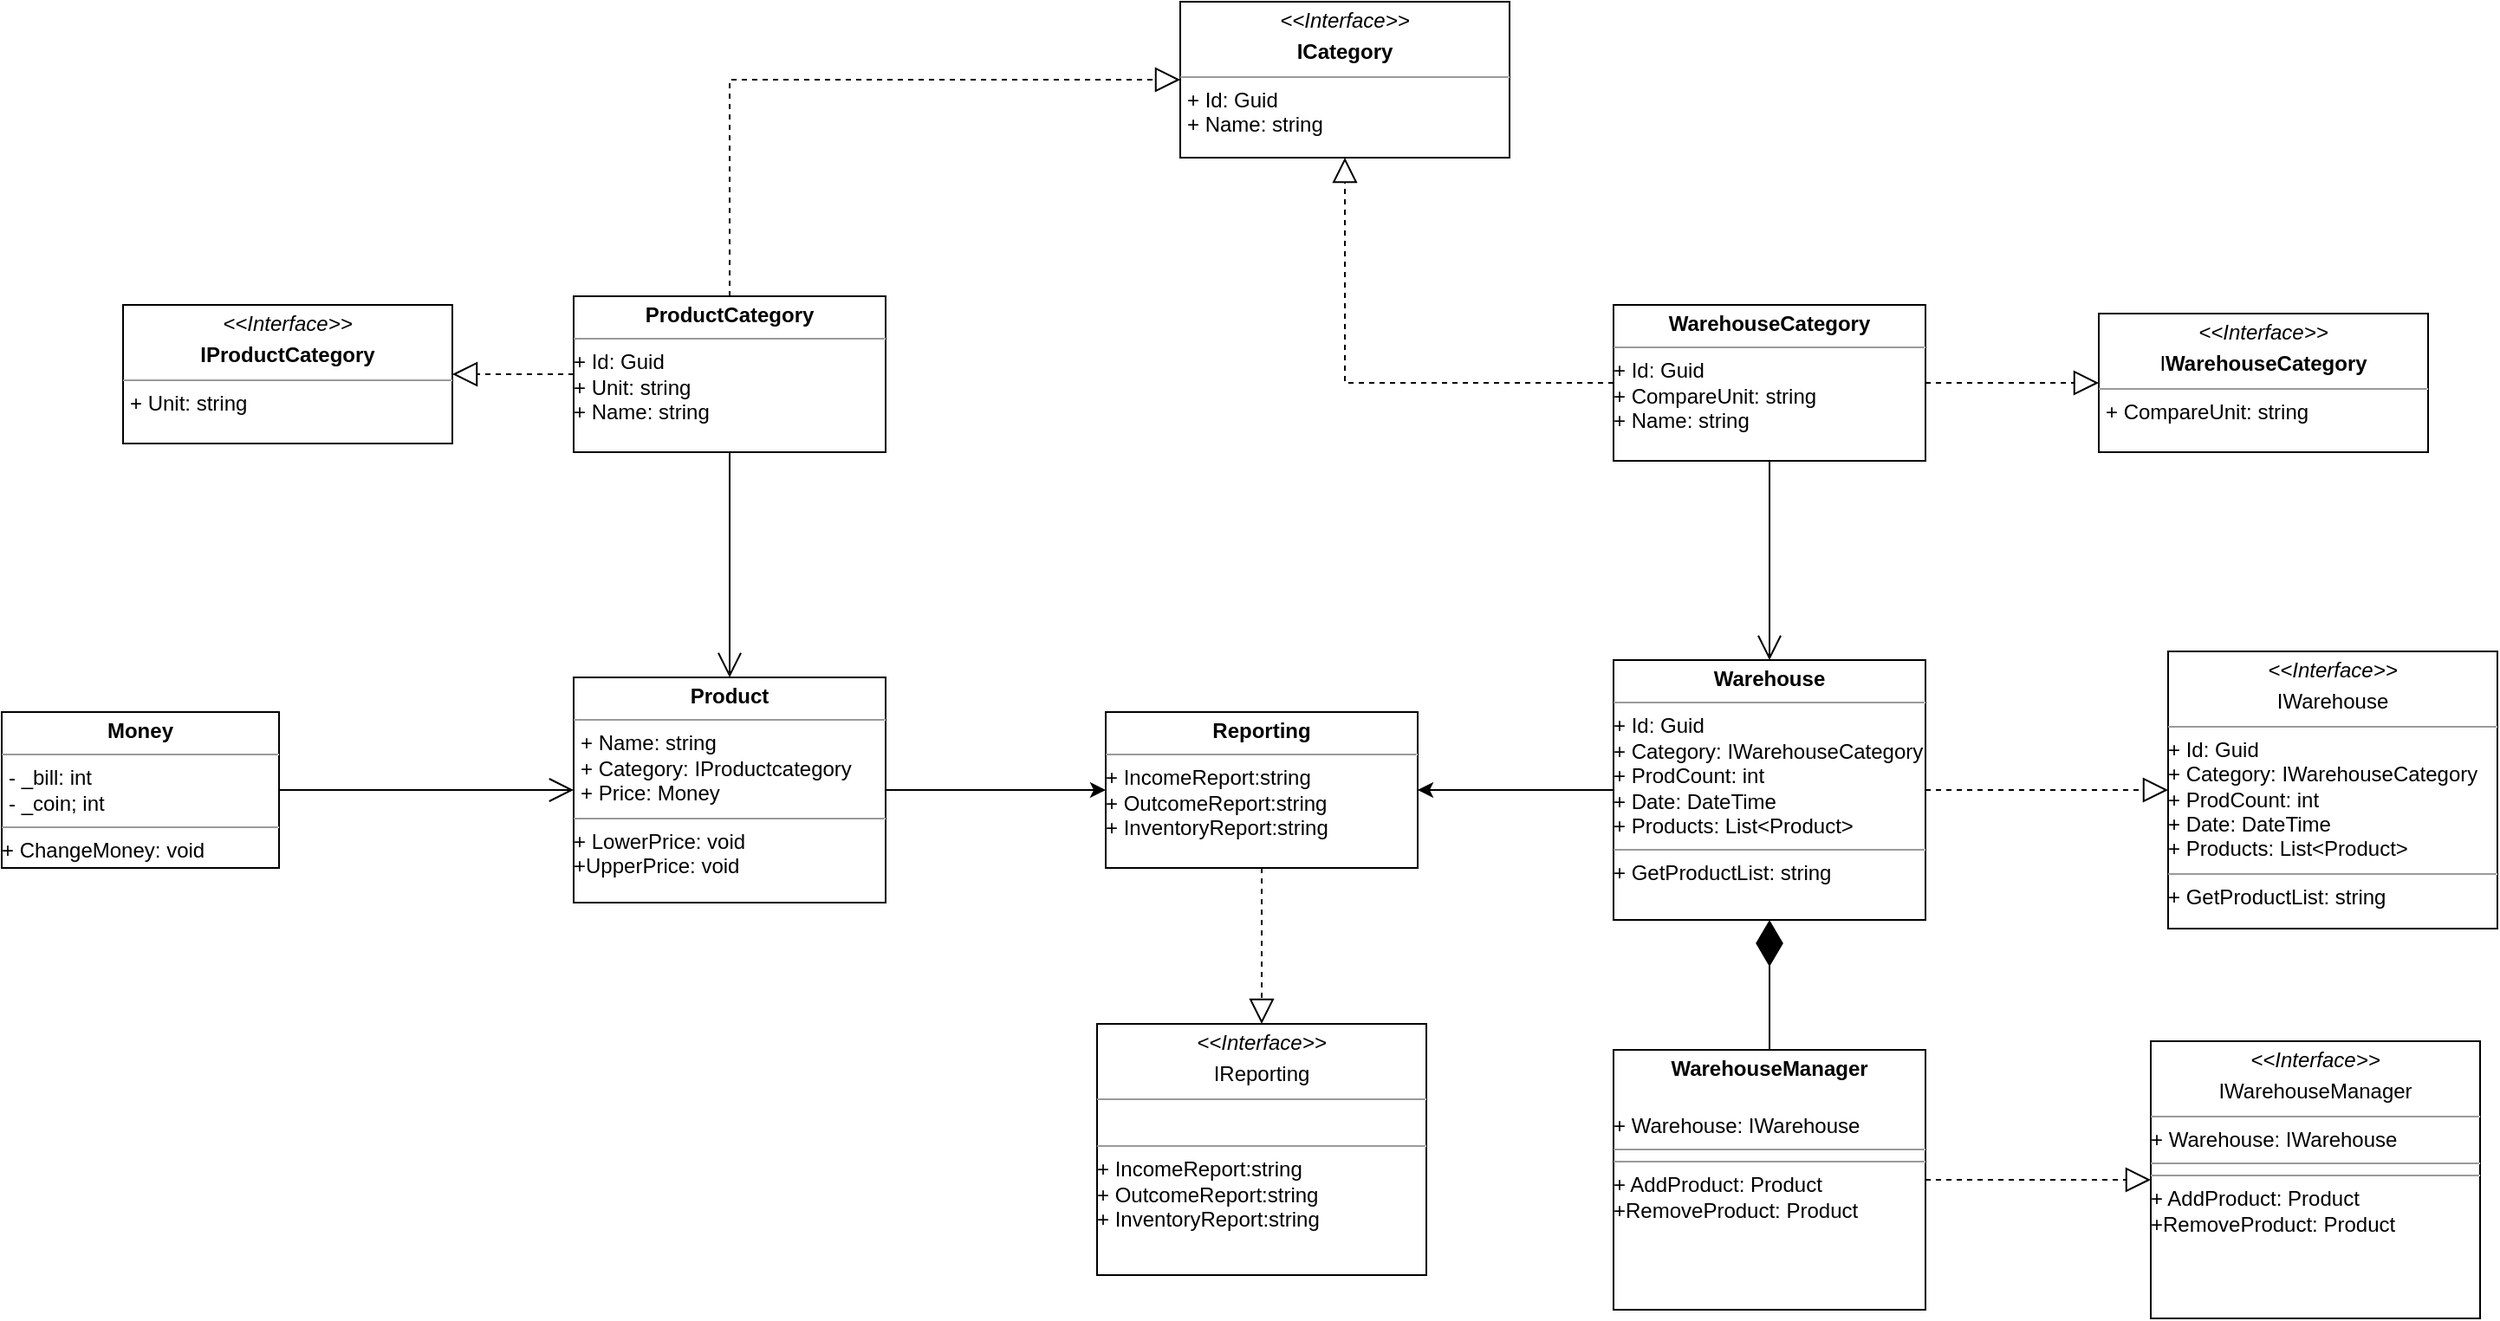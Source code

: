 <mxfile version="21.3.7" type="device">
  <diagram name="Сторінка-1" id="qH8nzaTYc7AD_rEBpv4Q">
    <mxGraphModel dx="2607" dy="2444" grid="1" gridSize="10" guides="1" tooltips="1" connect="1" arrows="1" fold="1" page="1" pageScale="1" pageWidth="827" pageHeight="1169" math="0" shadow="0">
      <root>
        <mxCell id="0" />
        <mxCell id="1" parent="0" />
        <mxCell id="cShfKlVNFVLjyt7FNocE-6" value="&lt;p style=&quot;margin:0px;margin-top:4px;text-align:center;&quot;&gt;&lt;b&gt;Money&lt;/b&gt;&lt;/p&gt;&lt;hr size=&quot;1&quot;&gt;&lt;p style=&quot;margin:0px;margin-left:4px;&quot;&gt;- _bill: int&lt;/p&gt;&lt;p style=&quot;margin:0px;margin-left:4px;&quot;&gt;- _coin; int&lt;br&gt;&lt;/p&gt;&lt;hr size=&quot;1&quot;&gt;+ ChangeMoney: void" style="verticalAlign=top;align=left;overflow=fill;fontSize=12;fontFamily=Helvetica;html=1;whiteSpace=wrap;" vertex="1" parent="1">
          <mxGeometry x="10" y="250" width="160" height="90" as="geometry" />
        </mxCell>
        <mxCell id="cShfKlVNFVLjyt7FNocE-37" style="edgeStyle=orthogonalEdgeStyle;rounded=0;orthogonalLoop=1;jettySize=auto;html=1;exitX=1;exitY=0.5;exitDx=0;exitDy=0;entryX=0;entryY=0.5;entryDx=0;entryDy=0;" edge="1" parent="1" source="cShfKlVNFVLjyt7FNocE-7" target="cShfKlVNFVLjyt7FNocE-34">
          <mxGeometry relative="1" as="geometry" />
        </mxCell>
        <mxCell id="cShfKlVNFVLjyt7FNocE-7" value="&lt;p style=&quot;margin:0px;margin-top:4px;text-align:center;&quot;&gt;&lt;b&gt;Product&lt;/b&gt;&lt;br&gt;&lt;/p&gt;&lt;hr size=&quot;1&quot;&gt;&lt;p style=&quot;margin:0px;margin-left:4px;&quot;&gt;+ Name: string&lt;br&gt;&lt;/p&gt;&lt;p style=&quot;margin:0px;margin-left:4px;&quot;&gt;+ Category: IProductcategory&lt;/p&gt;&lt;p style=&quot;margin:0px;margin-left:4px;&quot;&gt;+ Price: Money&lt;br&gt;&lt;/p&gt;&lt;hr size=&quot;1&quot;&gt;&lt;div&gt;+ LowerPrice: void&lt;/div&gt;&lt;div&gt;+UpperPrice: void&lt;/div&gt;" style="verticalAlign=top;align=left;overflow=fill;fontSize=12;fontFamily=Helvetica;html=1;whiteSpace=wrap;" vertex="1" parent="1">
          <mxGeometry x="340" y="230" width="180" height="130" as="geometry" />
        </mxCell>
        <mxCell id="cShfKlVNFVLjyt7FNocE-8" value="&lt;p style=&quot;margin:0px;margin-top:4px;text-align:center;&quot;&gt;&lt;b&gt;ProductCategory&lt;/b&gt;&lt;br&gt;&lt;/p&gt;&lt;hr size=&quot;1&quot;&gt;&lt;div&gt;+ Id: Guid&lt;/div&gt;&lt;div&gt;+ Unit: string&lt;/div&gt;&lt;div&gt;+ Name: string&lt;br&gt;&lt;/div&gt;" style="verticalAlign=top;align=left;overflow=fill;fontSize=12;fontFamily=Helvetica;html=1;whiteSpace=wrap;" vertex="1" parent="1">
          <mxGeometry x="340" y="10" width="180" height="90" as="geometry" />
        </mxCell>
        <mxCell id="cShfKlVNFVLjyt7FNocE-9" value="&lt;p style=&quot;margin:0px;margin-top:4px;text-align:center;&quot;&gt;&lt;b&gt;WarehouseCategory&lt;/b&gt;&lt;br&gt;&lt;/p&gt;&lt;hr size=&quot;1&quot;&gt;&lt;div&gt;+ Id: Guid&lt;/div&gt;&lt;div&gt;+ CompareUnit: string&lt;/div&gt;&lt;div&gt;+ Name: string&lt;br&gt;&lt;/div&gt;" style="verticalAlign=top;align=left;overflow=fill;fontSize=12;fontFamily=Helvetica;html=1;whiteSpace=wrap;" vertex="1" parent="1">
          <mxGeometry x="940" y="15" width="180" height="90" as="geometry" />
        </mxCell>
        <mxCell id="cShfKlVNFVLjyt7FNocE-12" value="" style="endArrow=open;endFill=1;endSize=12;html=1;rounded=0;exitX=1;exitY=0.5;exitDx=0;exitDy=0;entryX=0;entryY=0.5;entryDx=0;entryDy=0;" edge="1" parent="1" source="cShfKlVNFVLjyt7FNocE-6" target="cShfKlVNFVLjyt7FNocE-7">
          <mxGeometry width="160" relative="1" as="geometry">
            <mxPoint x="610" y="360" as="sourcePoint" />
            <mxPoint x="770" y="360" as="targetPoint" />
          </mxGeometry>
        </mxCell>
        <mxCell id="cShfKlVNFVLjyt7FNocE-13" value="&lt;p style=&quot;margin:0px;margin-top:4px;text-align:center;&quot;&gt;&lt;i&gt;&amp;lt;&amp;lt;Interface&amp;gt;&amp;gt;&lt;/i&gt;&lt;b&gt;&lt;br&gt;&lt;/b&gt;&lt;/p&gt;&lt;p style=&quot;margin:0px;margin-top:4px;text-align:center;&quot;&gt;&lt;b&gt;IProductCategory&lt;/b&gt;&lt;/p&gt;&lt;hr size=&quot;1&quot;&gt;&lt;p style=&quot;margin:0px;margin-left:4px;&quot;&gt;+ Unit: string&lt;br&gt;&lt;/p&gt;" style="verticalAlign=top;align=left;overflow=fill;fontSize=12;fontFamily=Helvetica;html=1;whiteSpace=wrap;" vertex="1" parent="1">
          <mxGeometry x="80" y="15" width="190" height="80" as="geometry" />
        </mxCell>
        <mxCell id="cShfKlVNFVLjyt7FNocE-14" value="&lt;p style=&quot;margin:0px;margin-top:4px;text-align:center;&quot;&gt;&lt;i&gt;&amp;lt;&amp;lt;Interface&amp;gt;&amp;gt;&lt;/i&gt;&lt;b&gt;&lt;br&gt;&lt;/b&gt;&lt;/p&gt;&lt;p style=&quot;margin:0px;margin-top:4px;text-align:center;&quot;&gt;I&lt;b&gt;WarehouseCategory&lt;/b&gt;&lt;/p&gt;&lt;hr size=&quot;1&quot;&gt;&lt;p style=&quot;margin:0px;margin-left:4px;&quot;&gt;+ CompareUnit: string&lt;br&gt;&lt;/p&gt;" style="verticalAlign=top;align=left;overflow=fill;fontSize=12;fontFamily=Helvetica;html=1;whiteSpace=wrap;" vertex="1" parent="1">
          <mxGeometry x="1220" y="20" width="190" height="80" as="geometry" />
        </mxCell>
        <mxCell id="cShfKlVNFVLjyt7FNocE-15" value="&lt;p style=&quot;margin:0px;margin-top:4px;text-align:center;&quot;&gt;&lt;i&gt;&amp;lt;&amp;lt;Interface&amp;gt;&amp;gt;&lt;/i&gt;&lt;b&gt;&lt;br&gt;&lt;/b&gt;&lt;/p&gt;&lt;p style=&quot;margin:0px;margin-top:4px;text-align:center;&quot;&gt;&lt;b&gt;ICategory&lt;/b&gt;&lt;/p&gt;&lt;hr size=&quot;1&quot;&gt;&lt;p style=&quot;margin:0px;margin-left:4px;&quot;&gt;+ Id: Guid&lt;br&gt;&lt;/p&gt;&lt;p style=&quot;margin:0px;margin-left:4px;&quot;&gt;+ Name: string&lt;br&gt;&lt;/p&gt;" style="verticalAlign=top;align=left;overflow=fill;fontSize=12;fontFamily=Helvetica;html=1;whiteSpace=wrap;" vertex="1" parent="1">
          <mxGeometry x="690" y="-160" width="190" height="90" as="geometry" />
        </mxCell>
        <mxCell id="cShfKlVNFVLjyt7FNocE-16" value="" style="endArrow=block;dashed=1;endFill=0;endSize=12;html=1;rounded=0;exitX=1;exitY=0.5;exitDx=0;exitDy=0;entryX=0;entryY=0.5;entryDx=0;entryDy=0;" edge="1" parent="1" source="cShfKlVNFVLjyt7FNocE-9" target="cShfKlVNFVLjyt7FNocE-14">
          <mxGeometry width="160" relative="1" as="geometry">
            <mxPoint x="890" y="215" as="sourcePoint" />
            <mxPoint x="1050" y="215" as="targetPoint" />
          </mxGeometry>
        </mxCell>
        <mxCell id="cShfKlVNFVLjyt7FNocE-21" value="" style="endArrow=block;dashed=1;endFill=0;endSize=12;html=1;rounded=0;exitX=0;exitY=0.5;exitDx=0;exitDy=0;entryX=0.5;entryY=1;entryDx=0;entryDy=0;" edge="1" parent="1" source="cShfKlVNFVLjyt7FNocE-9" target="cShfKlVNFVLjyt7FNocE-15">
          <mxGeometry width="160" relative="1" as="geometry">
            <mxPoint x="850" y="75" as="sourcePoint" />
            <mxPoint x="950" y="70" as="targetPoint" />
            <Array as="points">
              <mxPoint x="785" y="60" />
            </Array>
          </mxGeometry>
        </mxCell>
        <mxCell id="cShfKlVNFVLjyt7FNocE-22" value="" style="endArrow=block;dashed=1;endFill=0;endSize=12;html=1;rounded=0;exitX=0;exitY=0.5;exitDx=0;exitDy=0;entryX=1;entryY=0.5;entryDx=0;entryDy=0;" edge="1" parent="1" source="cShfKlVNFVLjyt7FNocE-8" target="cShfKlVNFVLjyt7FNocE-13">
          <mxGeometry width="160" relative="1" as="geometry">
            <mxPoint x="610" y="210" as="sourcePoint" />
            <mxPoint x="770" y="210" as="targetPoint" />
          </mxGeometry>
        </mxCell>
        <mxCell id="cShfKlVNFVLjyt7FNocE-23" value="" style="endArrow=block;dashed=1;endFill=0;endSize=12;html=1;rounded=0;exitX=0.5;exitY=0;exitDx=0;exitDy=0;entryX=0;entryY=0.5;entryDx=0;entryDy=0;" edge="1" parent="1" source="cShfKlVNFVLjyt7FNocE-8" target="cShfKlVNFVLjyt7FNocE-15">
          <mxGeometry width="160" relative="1" as="geometry">
            <mxPoint x="350" y="65" as="sourcePoint" />
            <mxPoint x="605" y="-50" as="targetPoint" />
            <Array as="points">
              <mxPoint x="430" y="-115" />
            </Array>
          </mxGeometry>
        </mxCell>
        <mxCell id="cShfKlVNFVLjyt7FNocE-25" value="" style="endArrow=open;endFill=1;endSize=12;html=1;rounded=0;exitX=0.5;exitY=1;exitDx=0;exitDy=0;entryX=0.5;entryY=0;entryDx=0;entryDy=0;" edge="1" parent="1" source="cShfKlVNFVLjyt7FNocE-8" target="cShfKlVNFVLjyt7FNocE-7">
          <mxGeometry width="160" relative="1" as="geometry">
            <mxPoint x="240" y="305" as="sourcePoint" />
            <mxPoint x="334" y="305" as="targetPoint" />
          </mxGeometry>
        </mxCell>
        <mxCell id="cShfKlVNFVLjyt7FNocE-38" style="edgeStyle=orthogonalEdgeStyle;rounded=0;orthogonalLoop=1;jettySize=auto;html=1;exitX=0;exitY=0.5;exitDx=0;exitDy=0;entryX=1;entryY=0.5;entryDx=0;entryDy=0;" edge="1" parent="1" source="cShfKlVNFVLjyt7FNocE-26" target="cShfKlVNFVLjyt7FNocE-34">
          <mxGeometry relative="1" as="geometry" />
        </mxCell>
        <mxCell id="cShfKlVNFVLjyt7FNocE-26" value="&lt;p style=&quot;margin:0px;margin-top:4px;text-align:center;&quot;&gt;&lt;b&gt;Warehouse&lt;/b&gt;&lt;br&gt;&lt;/p&gt;&lt;hr size=&quot;1&quot;&gt;&lt;div&gt;+ Id: Guid&lt;/div&gt;&lt;div&gt;+ Category: IWarehouseCategory&lt;/div&gt;&lt;div&gt;+ ProdCount: int&lt;/div&gt;&lt;div&gt;+ Date: DateTime&lt;/div&gt;&lt;div&gt;+ Products: List&amp;lt;Product&amp;gt;&lt;br&gt;&lt;/div&gt;&lt;hr size=&quot;1&quot;&gt;+ GetProductList: string" style="verticalAlign=top;align=left;overflow=fill;fontSize=12;fontFamily=Helvetica;html=1;whiteSpace=wrap;" vertex="1" parent="1">
          <mxGeometry x="940" y="220" width="180" height="150" as="geometry" />
        </mxCell>
        <mxCell id="cShfKlVNFVLjyt7FNocE-27" value="&lt;p style=&quot;margin:0px;margin-top:4px;text-align:center;&quot;&gt;&lt;i&gt;&amp;lt;&amp;lt;Interface&amp;gt;&amp;gt;&lt;/i&gt;&lt;b&gt;&lt;br&gt;&lt;/b&gt;&lt;/p&gt;&lt;p style=&quot;margin:0px;margin-top:4px;text-align:center;&quot;&gt;IWarehouse&lt;/p&gt;&lt;hr size=&quot;1&quot;&gt;&lt;div&gt;+ Id: Guid&lt;/div&gt;&lt;div&gt;+ Category: IWarehouseCategory&lt;/div&gt;&lt;div&gt;+ ProdCount: int&lt;/div&gt;&lt;div&gt;+ Date: DateTime&lt;/div&gt;&lt;div&gt;+ Products: List&amp;lt;Product&amp;gt;&lt;br&gt;&lt;/div&gt;&lt;hr size=&quot;1&quot;&gt;+ GetProductList: string&lt;p style=&quot;margin:0px;margin-left:4px;&quot;&gt;&lt;/p&gt;" style="verticalAlign=top;align=left;overflow=fill;fontSize=12;fontFamily=Helvetica;html=1;whiteSpace=wrap;" vertex="1" parent="1">
          <mxGeometry x="1260" y="215" width="190" height="160" as="geometry" />
        </mxCell>
        <mxCell id="cShfKlVNFVLjyt7FNocE-28" value="" style="endArrow=block;dashed=1;endFill=0;endSize=12;html=1;rounded=0;exitX=1;exitY=0.5;exitDx=0;exitDy=0;entryX=0;entryY=0.5;entryDx=0;entryDy=0;" edge="1" parent="1" source="cShfKlVNFVLjyt7FNocE-26" target="cShfKlVNFVLjyt7FNocE-27">
          <mxGeometry width="160" relative="1" as="geometry">
            <mxPoint x="1130" y="70" as="sourcePoint" />
            <mxPoint x="1230" y="70" as="targetPoint" />
          </mxGeometry>
        </mxCell>
        <mxCell id="cShfKlVNFVLjyt7FNocE-29" value="" style="endArrow=open;endFill=1;endSize=12;html=1;rounded=0;exitX=0.5;exitY=1;exitDx=0;exitDy=0;entryX=0.5;entryY=0;entryDx=0;entryDy=0;" edge="1" parent="1" source="cShfKlVNFVLjyt7FNocE-9" target="cShfKlVNFVLjyt7FNocE-26">
          <mxGeometry width="160" relative="1" as="geometry">
            <mxPoint x="720" y="115" as="sourcePoint" />
            <mxPoint x="720" y="245" as="targetPoint" />
          </mxGeometry>
        </mxCell>
        <mxCell id="cShfKlVNFVLjyt7FNocE-30" value="&lt;p style=&quot;margin:0px;margin-top:4px;text-align:center;&quot;&gt;&lt;b&gt;WarehouseManager&lt;/b&gt;&lt;/p&gt;&lt;p style=&quot;margin:0px;margin-top:4px;text-align:center;&quot;&gt;&lt;b&gt;&lt;br&gt;&lt;/b&gt;&lt;/p&gt;+ Warehouse: IWarehouse&lt;br&gt;&lt;hr size=&quot;1&quot;&gt;&lt;hr size=&quot;1&quot;&gt;&lt;div&gt;+ AddProduct: Product&lt;/div&gt;&lt;div&gt;+RemoveProduct: Product&lt;br&gt;&lt;/div&gt;" style="verticalAlign=top;align=left;overflow=fill;fontSize=12;fontFamily=Helvetica;html=1;whiteSpace=wrap;" vertex="1" parent="1">
          <mxGeometry x="940" y="445" width="180" height="150" as="geometry" />
        </mxCell>
        <mxCell id="cShfKlVNFVLjyt7FNocE-31" value="" style="endArrow=diamondThin;endFill=1;endSize=24;html=1;rounded=0;exitX=0.5;exitY=0;exitDx=0;exitDy=0;entryX=0.5;entryY=1;entryDx=0;entryDy=0;" edge="1" parent="1" source="cShfKlVNFVLjyt7FNocE-30" target="cShfKlVNFVLjyt7FNocE-26">
          <mxGeometry width="160" relative="1" as="geometry">
            <mxPoint x="890" y="335" as="sourcePoint" />
            <mxPoint x="1050" y="335" as="targetPoint" />
          </mxGeometry>
        </mxCell>
        <mxCell id="cShfKlVNFVLjyt7FNocE-32" value="&lt;p style=&quot;margin:0px;margin-top:4px;text-align:center;&quot;&gt;&lt;i&gt;&amp;lt;&amp;lt;Interface&amp;gt;&amp;gt;&lt;/i&gt;&lt;b&gt;&lt;br&gt;&lt;/b&gt;&lt;/p&gt;&lt;p style=&quot;margin:0px;margin-top:4px;text-align:center;&quot;&gt;IWarehouseManager&lt;/p&gt;&lt;hr size=&quot;1&quot;&gt;+ Warehouse: IWarehouse&lt;br&gt;&lt;hr size=&quot;1&quot;&gt;&lt;hr size=&quot;1&quot;&gt;&lt;div&gt;+ AddProduct: Product&lt;/div&gt;+RemoveProduct: Product&lt;p style=&quot;margin:0px;margin-left:4px;&quot;&gt;&lt;/p&gt;" style="verticalAlign=top;align=left;overflow=fill;fontSize=12;fontFamily=Helvetica;html=1;whiteSpace=wrap;" vertex="1" parent="1">
          <mxGeometry x="1250" y="440" width="190" height="160" as="geometry" />
        </mxCell>
        <mxCell id="cShfKlVNFVLjyt7FNocE-33" value="" style="endArrow=block;dashed=1;endFill=0;endSize=12;html=1;rounded=0;exitX=1;exitY=0.5;exitDx=0;exitDy=0;entryX=0;entryY=0.5;entryDx=0;entryDy=0;" edge="1" parent="1" source="cShfKlVNFVLjyt7FNocE-30" target="cShfKlVNFVLjyt7FNocE-32">
          <mxGeometry width="160" relative="1" as="geometry">
            <mxPoint x="1130" y="290" as="sourcePoint" />
            <mxPoint x="1270" y="290" as="targetPoint" />
          </mxGeometry>
        </mxCell>
        <mxCell id="cShfKlVNFVLjyt7FNocE-34" value="&lt;p style=&quot;margin:0px;margin-top:4px;text-align:center;&quot;&gt;&lt;b&gt;Reporting&lt;/b&gt;&lt;br&gt;&lt;/p&gt;&lt;hr size=&quot;1&quot;&gt;&lt;div&gt;+ IncomeReport:string&lt;/div&gt;&lt;div&gt;+ OutcomeReport:string&lt;/div&gt;&lt;div&gt;+ InventoryReport:string&lt;/div&gt;" style="verticalAlign=top;align=left;overflow=fill;fontSize=12;fontFamily=Helvetica;html=1;whiteSpace=wrap;" vertex="1" parent="1">
          <mxGeometry x="647" y="250" width="180" height="90" as="geometry" />
        </mxCell>
        <mxCell id="cShfKlVNFVLjyt7FNocE-35" value="&lt;p style=&quot;margin:0px;margin-top:4px;text-align:center;&quot;&gt;&lt;i&gt;&amp;lt;&amp;lt;Interface&amp;gt;&amp;gt;&lt;/i&gt;&lt;b&gt;&lt;br&gt;&lt;/b&gt;&lt;/p&gt;&lt;p style=&quot;margin:0px;margin-top:4px;text-align:center;&quot;&gt;IReporting&lt;/p&gt;&lt;hr size=&quot;1&quot;&gt;&lt;br&gt;&lt;hr size=&quot;1&quot;&gt;&lt;div&gt;+ IncomeReport:string&lt;/div&gt;&lt;div&gt;+ OutcomeReport:string&lt;/div&gt;&lt;div&gt;+ InventoryReport:string&lt;/div&gt;&lt;p style=&quot;margin:0px;margin-left:4px;&quot;&gt;&lt;/p&gt;" style="verticalAlign=top;align=left;overflow=fill;fontSize=12;fontFamily=Helvetica;html=1;whiteSpace=wrap;" vertex="1" parent="1">
          <mxGeometry x="642" y="430" width="190" height="145" as="geometry" />
        </mxCell>
        <mxCell id="cShfKlVNFVLjyt7FNocE-36" value="" style="endArrow=block;dashed=1;endFill=0;endSize=12;html=1;rounded=0;exitX=0.5;exitY=1;exitDx=0;exitDy=0;entryX=0.5;entryY=0;entryDx=0;entryDy=0;" edge="1" parent="1" source="cShfKlVNFVLjyt7FNocE-34" target="cShfKlVNFVLjyt7FNocE-35">
          <mxGeometry width="160" relative="1" as="geometry">
            <mxPoint x="350" y="65" as="sourcePoint" />
            <mxPoint x="280" y="65" as="targetPoint" />
          </mxGeometry>
        </mxCell>
      </root>
    </mxGraphModel>
  </diagram>
</mxfile>

